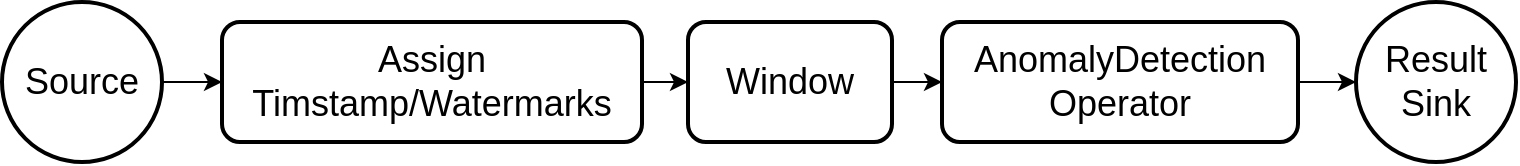 <mxfile version="10.7.5" type="github"><diagram id="dfyyqRl78daH0bry-QbZ" name="Page-1"><mxGraphModel dx="1080" dy="454" grid="1" gridSize="10" guides="1" tooltips="1" connect="1" arrows="1" fold="1" page="1" pageScale="1" pageWidth="827" pageHeight="1169" math="0" shadow="0"><root><mxCell id="0"/><mxCell id="1" parent="0"/><mxCell id="XJliqd6LE1RHqodSpoHZ-1" style="edgeStyle=orthogonalEdgeStyle;rounded=0;orthogonalLoop=1;jettySize=auto;html=1;exitX=1;exitY=0.5;exitDx=0;exitDy=0;" edge="1" parent="1" source="XJliqd6LE1RHqodSpoHZ-2" target="XJliqd6LE1RHqodSpoHZ-5"><mxGeometry relative="1" as="geometry"/></mxCell><mxCell id="XJliqd6LE1RHqodSpoHZ-2" value="Source" style="ellipse;whiteSpace=wrap;html=1;aspect=fixed;rounded=0;shadow=0;labelBackgroundColor=none;fontFamily=Helvetica;fontSize=18;align=center;strokeWidth=2;" vertex="1" parent="1"><mxGeometry x="70" y="270" width="80" height="80" as="geometry"/></mxCell><mxCell id="XJliqd6LE1RHqodSpoHZ-3" value="Result Sink" style="ellipse;whiteSpace=wrap;html=1;aspect=fixed;rounded=0;shadow=0;labelBackgroundColor=none;fontFamily=Helvetica;fontSize=18;align=center;strokeWidth=2;" vertex="1" parent="1"><mxGeometry x="747" y="270" width="80" height="80" as="geometry"/></mxCell><mxCell id="XJliqd6LE1RHqodSpoHZ-7" style="edgeStyle=orthogonalEdgeStyle;rounded=0;orthogonalLoop=1;jettySize=auto;html=1;exitX=1;exitY=0.5;exitDx=0;exitDy=0;" edge="1" parent="1" source="XJliqd6LE1RHqodSpoHZ-5" target="XJliqd6LE1RHqodSpoHZ-6"><mxGeometry relative="1" as="geometry"/></mxCell><mxCell id="XJliqd6LE1RHqodSpoHZ-5" value="&lt;p&gt;&lt;span&gt;Assign Timstamp/Watermarks&lt;/span&gt;&lt;/p&gt;" style="rounded=1;whiteSpace=wrap;html=1;shadow=0;labelBackgroundColor=none;fontFamily=Helvetica;fontSize=18;align=center;strokeWidth=2;" vertex="1" parent="1"><mxGeometry x="180" y="280" width="210" height="60" as="geometry"/></mxCell><mxCell id="XJliqd6LE1RHqodSpoHZ-9" style="edgeStyle=orthogonalEdgeStyle;rounded=0;orthogonalLoop=1;jettySize=auto;html=1;exitX=1;exitY=0.5;exitDx=0;exitDy=0;entryX=0;entryY=0.5;entryDx=0;entryDy=0;" edge="1" parent="1" source="XJliqd6LE1RHqodSpoHZ-6" target="XJliqd6LE1RHqodSpoHZ-8"><mxGeometry relative="1" as="geometry"/></mxCell><mxCell id="XJliqd6LE1RHqodSpoHZ-6" value="&lt;p&gt;&lt;span&gt;Window&lt;/span&gt;&lt;/p&gt;" style="rounded=1;whiteSpace=wrap;html=1;shadow=0;labelBackgroundColor=none;fontFamily=Helvetica;fontSize=18;align=center;strokeWidth=2;" vertex="1" parent="1"><mxGeometry x="413" y="280" width="102" height="60" as="geometry"/></mxCell><mxCell id="XJliqd6LE1RHqodSpoHZ-10" style="edgeStyle=orthogonalEdgeStyle;rounded=0;orthogonalLoop=1;jettySize=auto;html=1;exitX=1;exitY=0.5;exitDx=0;exitDy=0;" edge="1" parent="1" source="XJliqd6LE1RHqodSpoHZ-8" target="XJliqd6LE1RHqodSpoHZ-3"><mxGeometry relative="1" as="geometry"/></mxCell><mxCell id="XJliqd6LE1RHqodSpoHZ-8" value="&lt;p&gt;&lt;span&gt;AnomalyDetection Operator&lt;/span&gt;&lt;/p&gt;" style="rounded=1;whiteSpace=wrap;html=1;shadow=0;labelBackgroundColor=none;fontFamily=Helvetica;fontSize=18;align=center;strokeWidth=2;" vertex="1" parent="1"><mxGeometry x="540" y="280" width="178" height="60" as="geometry"/></mxCell></root></mxGraphModel></diagram></mxfile>